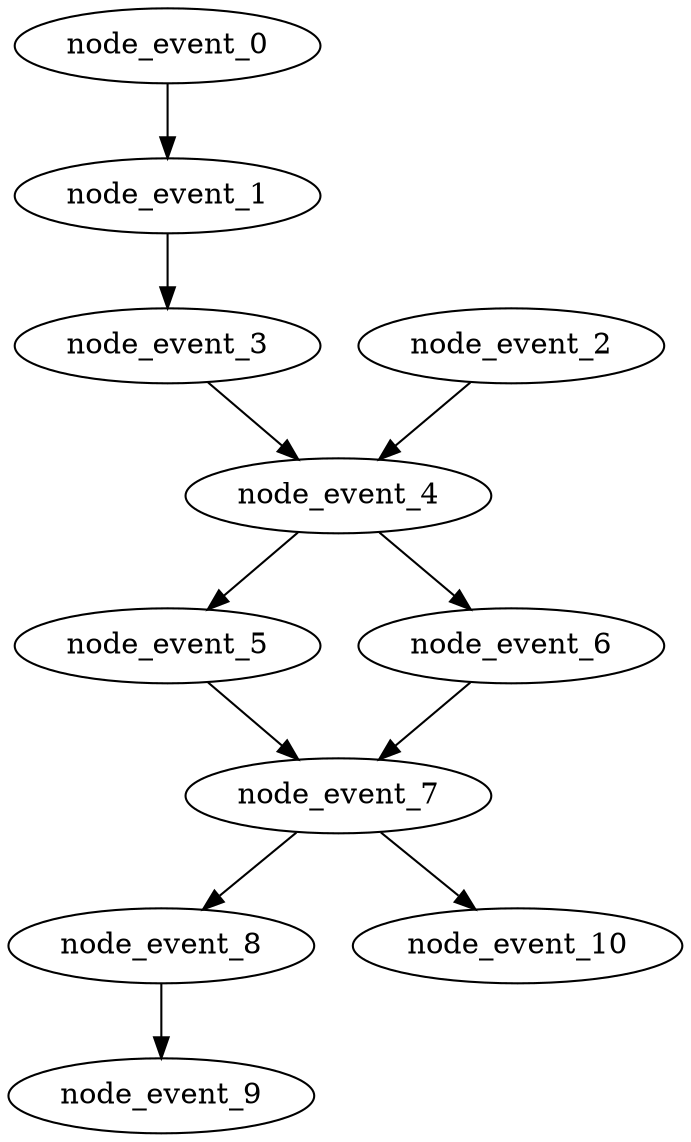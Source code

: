 digraph {
    node_event_0 [EventIndex="0" EventType="DotQasm.Scheduling.GateEvent" Depth="1" Dependencies="0" Latency="00:00:00.0010000" Priority="0.012000000000000004"];
    node_event_1 [EventIndex="1" EventType="DotQasm.Scheduling.GateEvent" Depth="2" Dependencies="1" Latency="00:00:00.0010000" Priority="0.011000000000000003"];
    node_event_2 [EventIndex="2" EventType="DotQasm.Scheduling.GateEvent" Depth="1" Dependencies="0" Latency="00:00:00.0010000" Priority="0.010000000000000002"];
    node_event_3 [EventIndex="3" EventType="DotQasm.Scheduling.GateEvent" Depth="3" Dependencies="2" Latency="00:00:00.0010000" Priority="0.010000000000000002"];
    node_event_4 [EventIndex="4" EventType="DotQasm.Scheduling.ControlledGateEvent" Depth="4" Dependencies="4" Latency="00:00:00.0020000" Priority="0.009000000000000001"];
    node_event_5 [EventIndex="5" EventType="DotQasm.Scheduling.GateEvent" Depth="5" Dependencies="5" Latency="00:00:00.0010000" Priority="0.007"];
    node_event_6 [EventIndex="6" EventType="DotQasm.Scheduling.GateEvent" Depth="5" Dependencies="5" Latency="00:00:00.0010000" Priority="0.007"];
    node_event_7 [EventIndex="7" EventType="DotQasm.Scheduling.ControlledGateEvent" Depth="6" Dependencies="12" Latency="00:00:00.0020000" Priority="0.006"];
    node_event_8 [EventIndex="8" EventType="DotQasm.Scheduling.GateEvent" Depth="7" Dependencies="13" Latency="00:00:00.0010000" Priority="0.004"];
    node_event_9 [EventIndex="9" EventType="DotQasm.Scheduling.MeasurementEvent" Depth="8" Dependencies="14" Latency="00:00:00.0030000" Priority="0.003"];
    node_event_10 [EventIndex="10" EventType="DotQasm.Scheduling.MeasurementEvent" Depth="7" Dependencies="13" Latency="00:00:00.0030000" Priority="0.003"];
    node_event_0 -> node_event_1;
    node_event_1 -> node_event_3;
    node_event_2 -> node_event_4;
    node_event_3 -> node_event_4;
    node_event_4 -> node_event_5;
    node_event_4 -> node_event_6;
    node_event_5 -> node_event_7;
    node_event_6 -> node_event_7;
    node_event_7 -> node_event_8;
    node_event_7 -> node_event_10;
    node_event_8 -> node_event_9;
}
